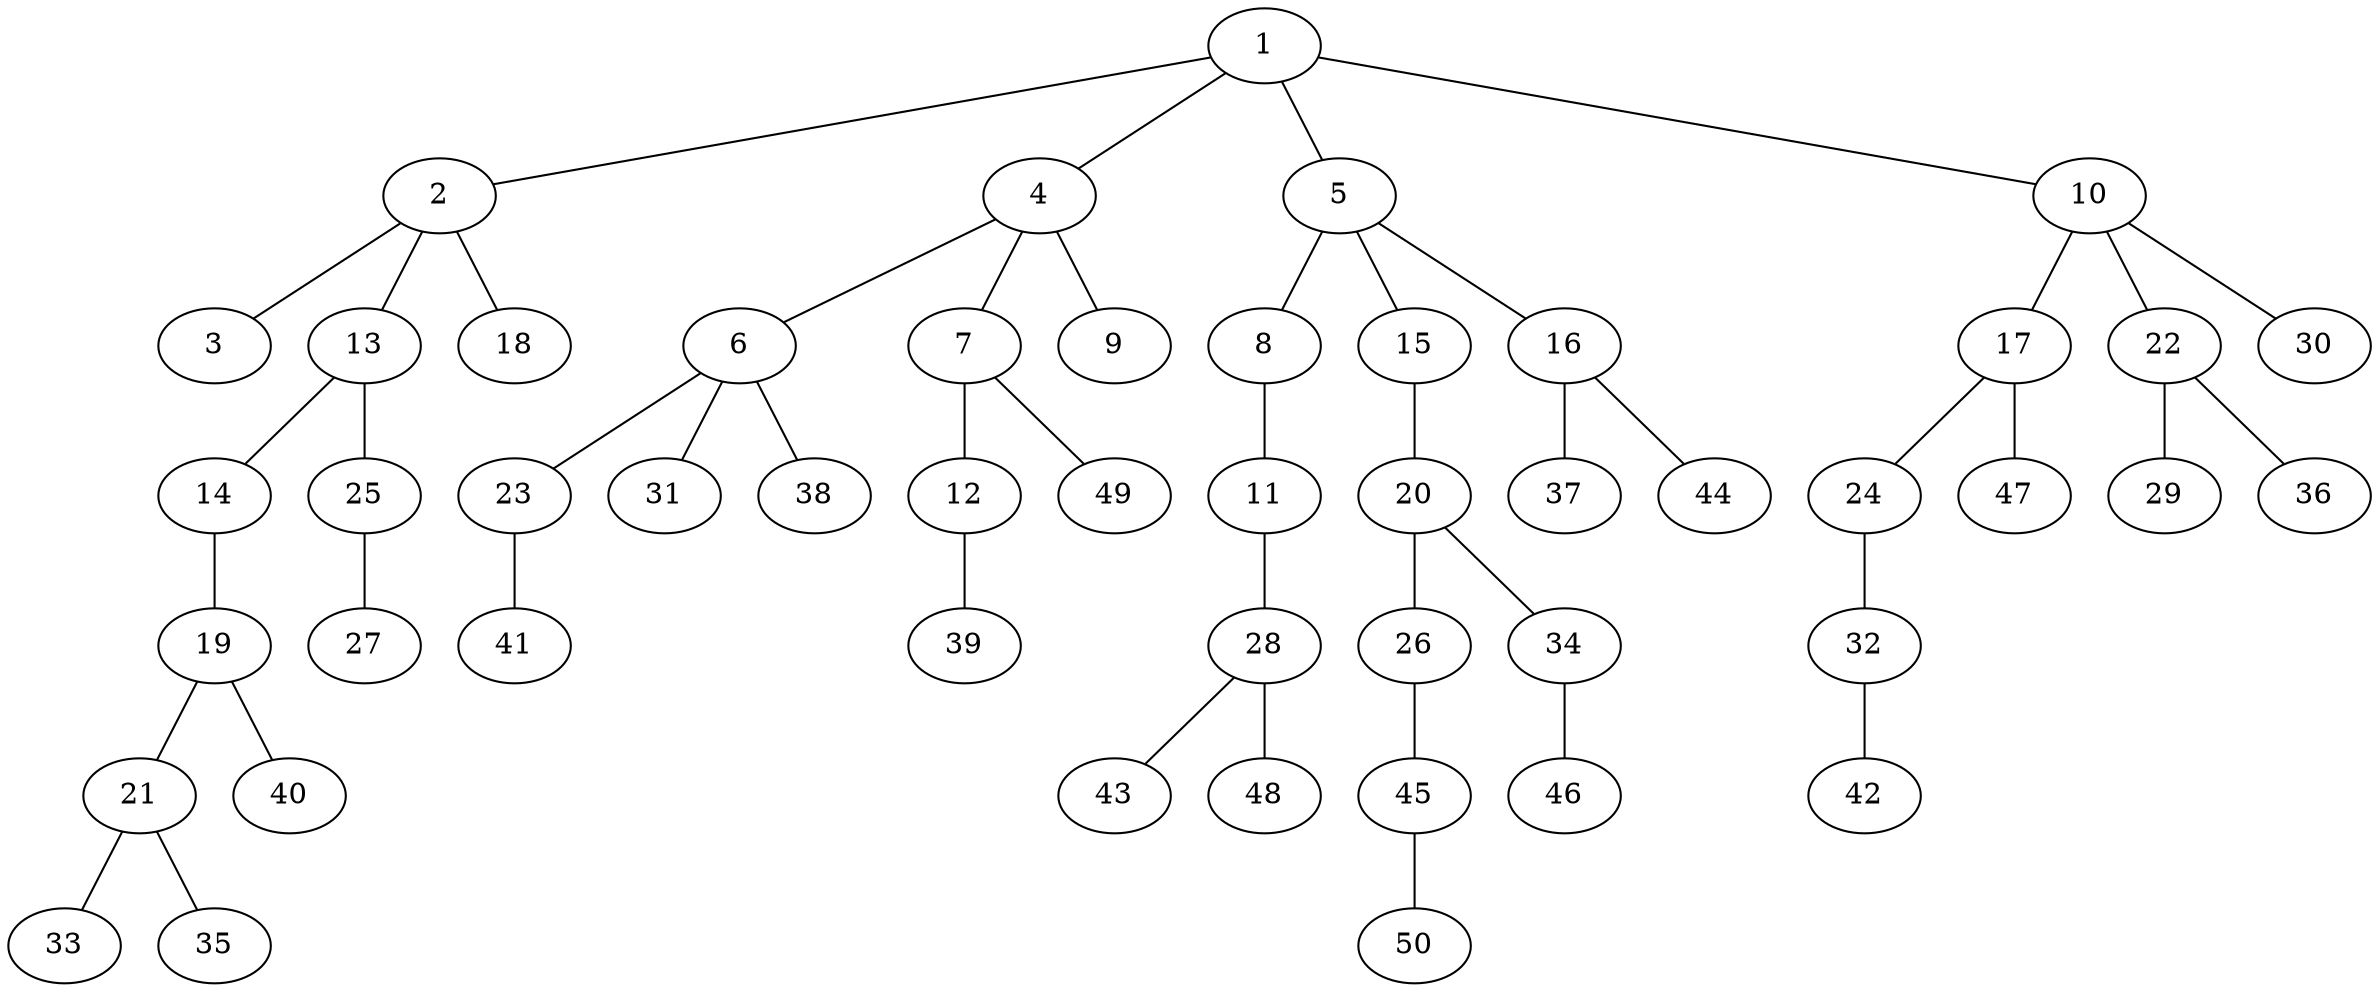 graph graphname {1--2
1--4
1--5
1--10
2--3
2--13
2--18
4--6
4--7
4--9
5--8
5--15
5--16
6--23
6--31
6--38
7--12
7--49
8--11
10--17
10--22
10--30
11--28
12--39
13--14
13--25
14--19
15--20
16--37
16--44
17--24
17--47
19--21
19--40
20--26
20--34
21--33
21--35
22--29
22--36
23--41
24--32
25--27
26--45
28--43
28--48
32--42
34--46
45--50
}